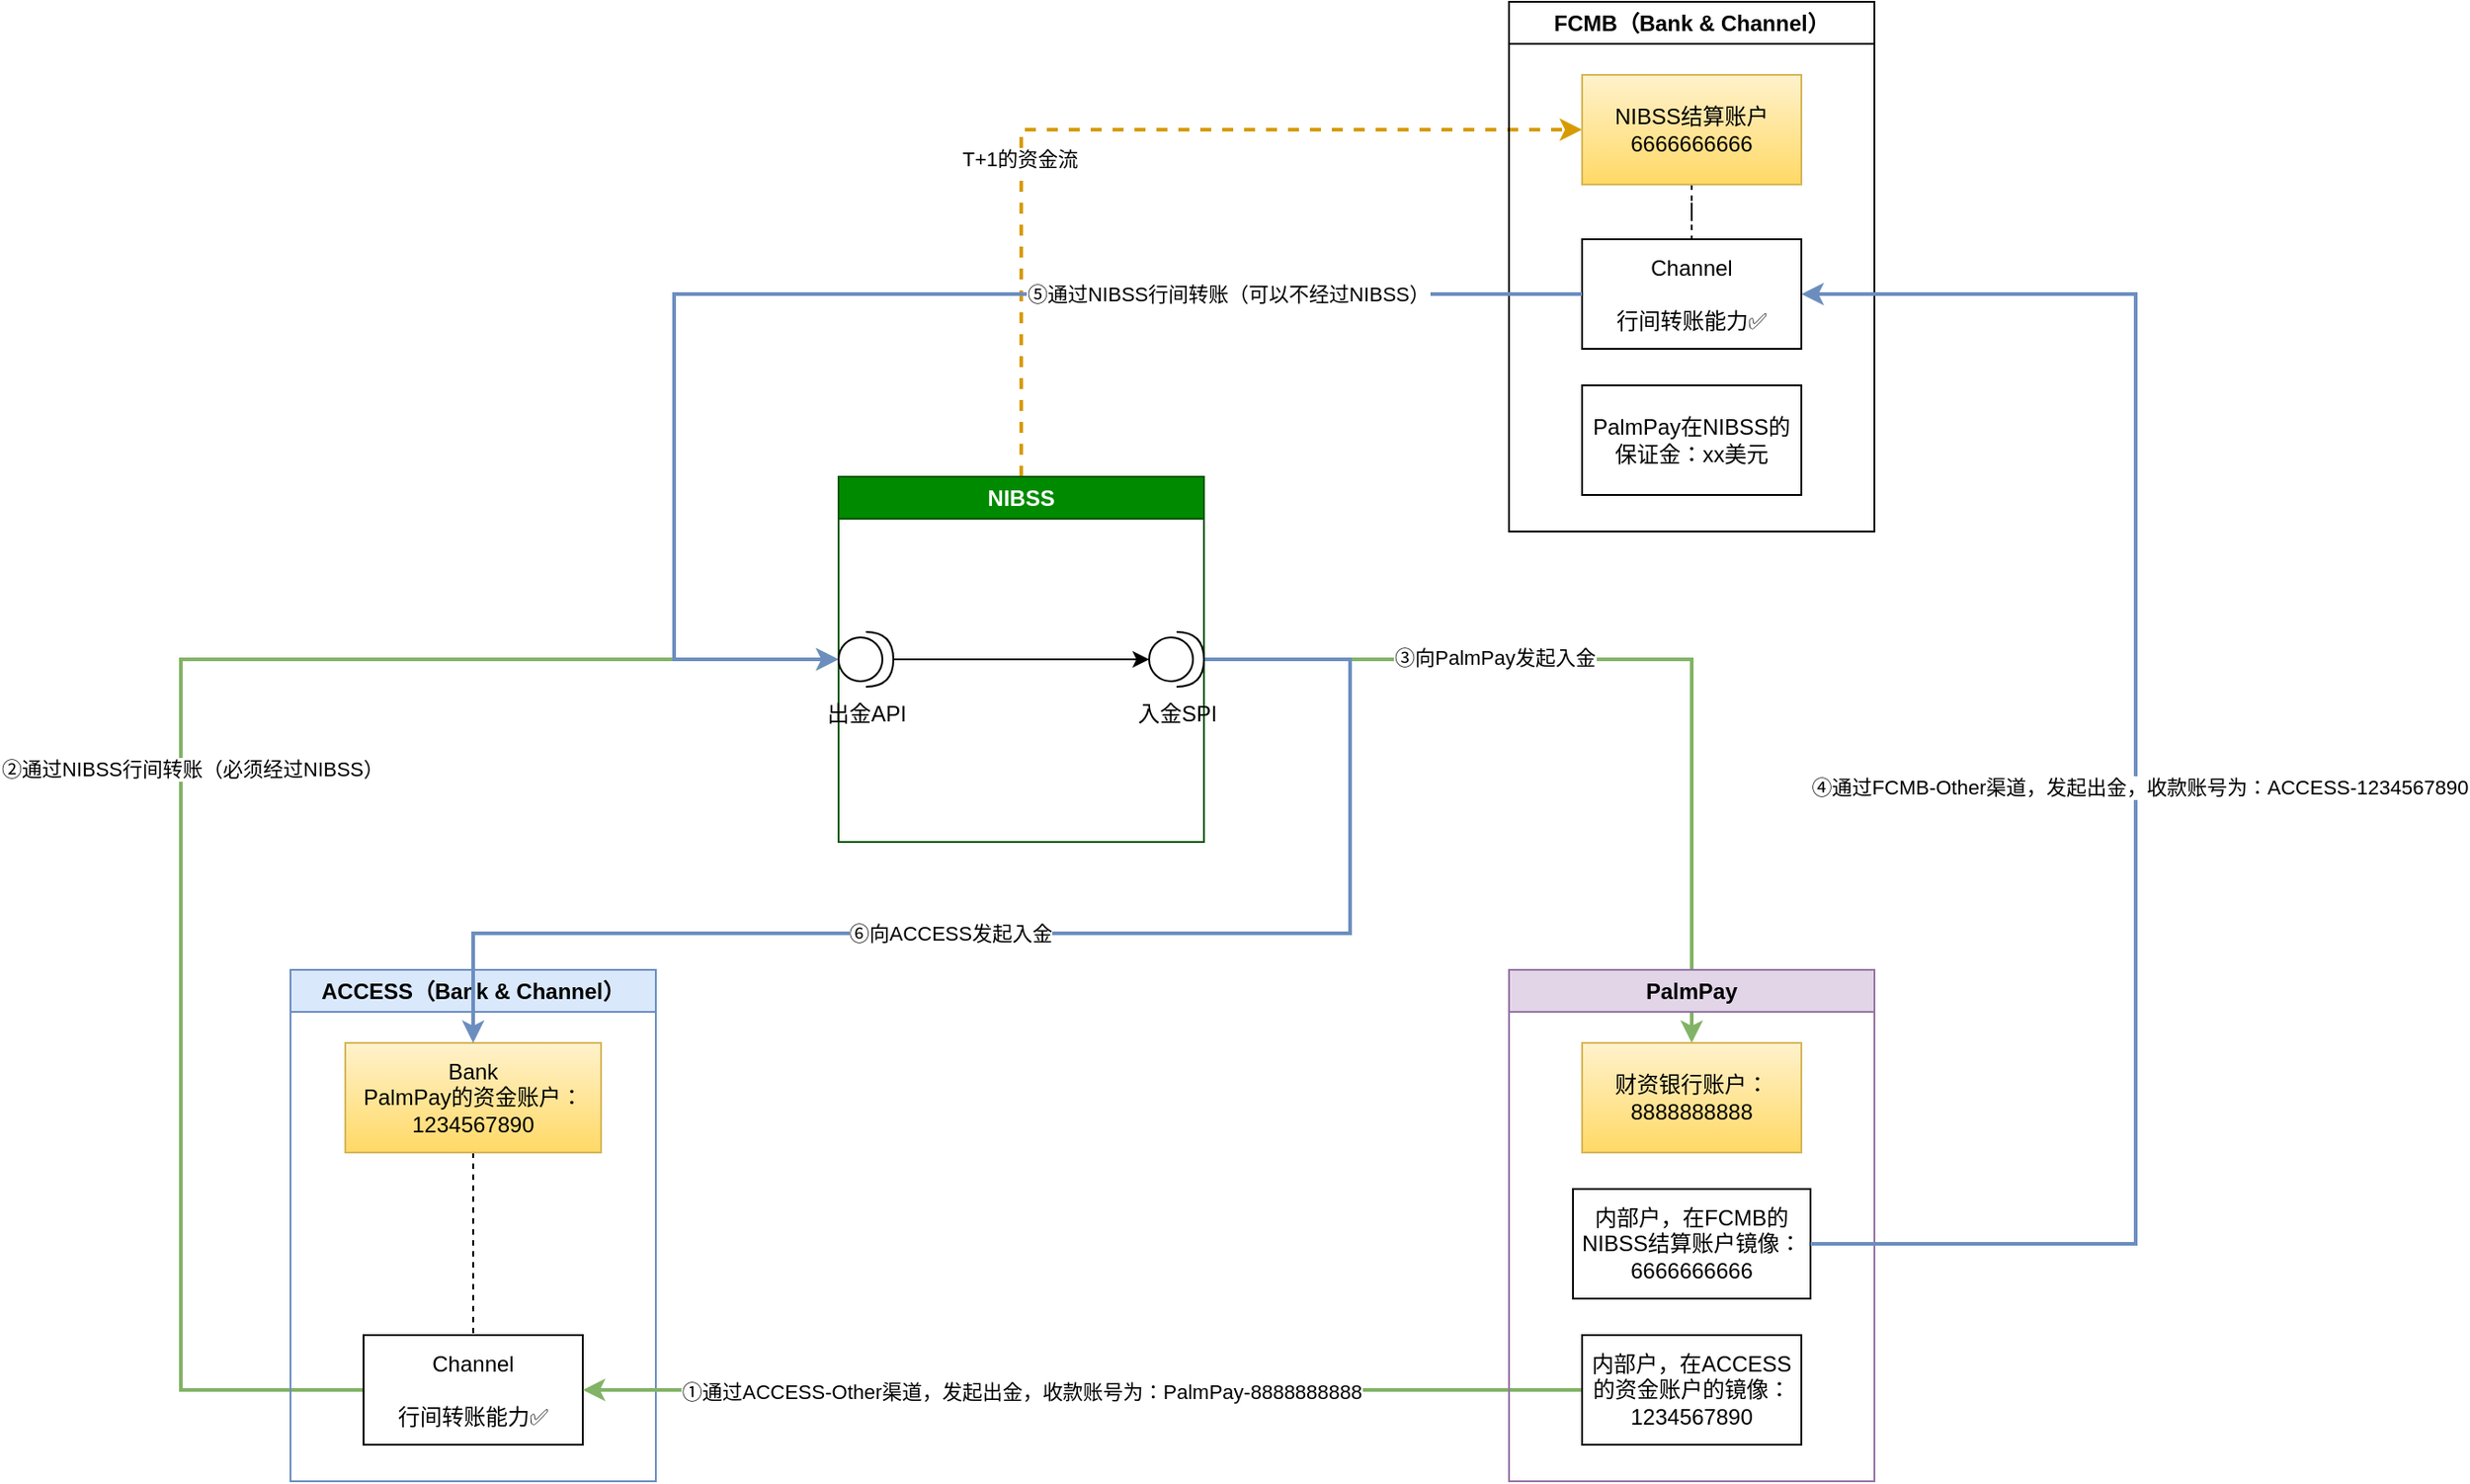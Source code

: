 <mxfile version="24.7.7">
  <diagram name="Page-1" id="nLGqvxZKziUYNAlp30nI">
    <mxGraphModel dx="1434" dy="786" grid="1" gridSize="10" guides="1" tooltips="1" connect="1" arrows="1" fold="1" page="1" pageScale="1" pageWidth="827" pageHeight="1169" math="0" shadow="0">
      <root>
        <mxCell id="0" />
        <mxCell id="1" parent="0" />
        <mxCell id="YbKHM1qgpRkM0NyHBMaA-10" style="edgeStyle=orthogonalEdgeStyle;rounded=0;orthogonalLoop=1;jettySize=auto;html=1;entryX=0;entryY=0.5;entryDx=0;entryDy=0;exitX=0;exitY=0.5;exitDx=0;exitDy=0;fillColor=#d5e8d4;gradientColor=#97d077;strokeColor=#82b366;strokeWidth=2;" edge="1" parent="1" source="YbKHM1qgpRkM0NyHBMaA-5" target="YbKHM1qgpRkM0NyHBMaA-2">
          <mxGeometry relative="1" as="geometry">
            <Array as="points">
              <mxPoint x="100" y="790" />
              <mxPoint x="100" y="390" />
            </Array>
          </mxGeometry>
        </mxCell>
        <mxCell id="YbKHM1qgpRkM0NyHBMaA-11" value="②通过NIBSS行间转账（必须经过NIBSS）" style="edgeLabel;html=1;align=center;verticalAlign=middle;resizable=0;points=[];" vertex="1" connectable="0" parent="YbKHM1qgpRkM0NyHBMaA-10">
          <mxGeometry x="0.396" y="1" relative="1" as="geometry">
            <mxPoint x="-95" y="61" as="offset" />
          </mxGeometry>
        </mxCell>
        <mxCell id="YbKHM1qgpRkM0NyHBMaA-1" value="ACCESS（Bank &amp;amp; Channel）" style="swimlane;whiteSpace=wrap;html=1;fillColor=#dae8fc;strokeColor=#6c8ebf;" vertex="1" parent="1">
          <mxGeometry x="160" y="560" width="200" height="280" as="geometry" />
        </mxCell>
        <mxCell id="YbKHM1qgpRkM0NyHBMaA-23" style="edgeStyle=orthogonalEdgeStyle;rounded=0;orthogonalLoop=1;jettySize=auto;html=1;entryX=0.5;entryY=0;entryDx=0;entryDy=0;dashed=1;endArrow=none;endFill=0;" edge="1" parent="YbKHM1qgpRkM0NyHBMaA-1" source="YbKHM1qgpRkM0NyHBMaA-4" target="YbKHM1qgpRkM0NyHBMaA-5">
          <mxGeometry relative="1" as="geometry" />
        </mxCell>
        <mxCell id="YbKHM1qgpRkM0NyHBMaA-4" value="Bank&lt;div&gt;PalmPay的资金账户：&lt;/div&gt;&lt;div&gt;1234567890&lt;/div&gt;" style="rounded=0;whiteSpace=wrap;html=1;fillColor=#fff2cc;strokeColor=#d6b656;gradientColor=#ffd966;" vertex="1" parent="YbKHM1qgpRkM0NyHBMaA-1">
          <mxGeometry x="30" y="40" width="140" height="60" as="geometry" />
        </mxCell>
        <mxCell id="YbKHM1qgpRkM0NyHBMaA-5" value="Channel&lt;div&gt;&lt;br&gt;&lt;div&gt;行间转账能力✅&lt;/div&gt;&lt;/div&gt;" style="rounded=0;whiteSpace=wrap;html=1;" vertex="1" parent="YbKHM1qgpRkM0NyHBMaA-1">
          <mxGeometry x="40" y="200" width="120" height="60" as="geometry" />
        </mxCell>
        <mxCell id="YbKHM1qgpRkM0NyHBMaA-15" style="edgeStyle=orthogonalEdgeStyle;rounded=0;orthogonalLoop=1;jettySize=auto;html=1;entryX=0.5;entryY=0;entryDx=0;entryDy=0;fillColor=#d5e8d4;gradientColor=#97d077;strokeColor=#82b366;strokeWidth=2;" edge="1" parent="1" source="YbKHM1qgpRkM0NyHBMaA-2" target="YbKHM1qgpRkM0NyHBMaA-8">
          <mxGeometry relative="1" as="geometry" />
        </mxCell>
        <mxCell id="YbKHM1qgpRkM0NyHBMaA-20" value="③向PalmPay发起入金" style="edgeLabel;html=1;align=center;verticalAlign=middle;resizable=0;points=[];" vertex="1" connectable="0" parent="YbKHM1qgpRkM0NyHBMaA-15">
          <mxGeometry x="-0.336" y="1" relative="1" as="geometry">
            <mxPoint as="offset" />
          </mxGeometry>
        </mxCell>
        <mxCell id="YbKHM1qgpRkM0NyHBMaA-17" style="edgeStyle=orthogonalEdgeStyle;rounded=0;orthogonalLoop=1;jettySize=auto;html=1;entryX=0;entryY=0.5;entryDx=0;entryDy=0;dashed=1;strokeWidth=2;fillColor=#ffcd28;gradientColor=#ffa500;strokeColor=#d79b00;exitX=0.5;exitY=0;exitDx=0;exitDy=0;" edge="1" parent="1" source="YbKHM1qgpRkM0NyHBMaA-2" target="YbKHM1qgpRkM0NyHBMaA-9">
          <mxGeometry relative="1" as="geometry">
            <Array as="points">
              <mxPoint x="560" y="100" />
            </Array>
          </mxGeometry>
        </mxCell>
        <mxCell id="YbKHM1qgpRkM0NyHBMaA-18" value="T+1的资金流" style="edgeLabel;html=1;align=center;verticalAlign=middle;resizable=0;points=[];" vertex="1" connectable="0" parent="YbKHM1qgpRkM0NyHBMaA-17">
          <mxGeometry x="-0.3" y="1" relative="1" as="geometry">
            <mxPoint as="offset" />
          </mxGeometry>
        </mxCell>
        <mxCell id="YbKHM1qgpRkM0NyHBMaA-28" style="edgeStyle=orthogonalEdgeStyle;rounded=0;orthogonalLoop=1;jettySize=auto;html=1;entryX=0.5;entryY=0;entryDx=0;entryDy=0;exitX=1;exitY=0.5;exitDx=0;exitDy=0;fillColor=#dae8fc;gradientColor=#7ea6e0;strokeColor=#6c8ebf;strokeWidth=2;" edge="1" parent="1" source="YbKHM1qgpRkM0NyHBMaA-2" target="YbKHM1qgpRkM0NyHBMaA-4">
          <mxGeometry relative="1" as="geometry">
            <Array as="points">
              <mxPoint x="740" y="390" />
              <mxPoint x="740" y="540" />
              <mxPoint x="260" y="540" />
            </Array>
          </mxGeometry>
        </mxCell>
        <mxCell id="YbKHM1qgpRkM0NyHBMaA-32" value="⑥向ACCESS发起入金" style="edgeLabel;html=1;align=center;verticalAlign=middle;resizable=0;points=[];" vertex="1" connectable="0" parent="YbKHM1qgpRkM0NyHBMaA-28">
          <mxGeometry x="0.166" relative="1" as="geometry">
            <mxPoint as="offset" />
          </mxGeometry>
        </mxCell>
        <mxCell id="YbKHM1qgpRkM0NyHBMaA-2" value="NIBSS" style="swimlane;whiteSpace=wrap;html=1;fillColor=#008a00;fontColor=#ffffff;strokeColor=#005700;" vertex="1" parent="1">
          <mxGeometry x="460" y="290" width="200" height="200" as="geometry" />
        </mxCell>
        <mxCell id="YbKHM1qgpRkM0NyHBMaA-33" value="出金API" style="shape=providedRequiredInterface;html=1;verticalLabelPosition=bottom;sketch=0;" vertex="1" parent="YbKHM1qgpRkM0NyHBMaA-2">
          <mxGeometry y="85" width="30" height="30" as="geometry" />
        </mxCell>
        <mxCell id="YbKHM1qgpRkM0NyHBMaA-34" value="入金SPI" style="shape=providedRequiredInterface;html=1;verticalLabelPosition=bottom;sketch=0;" vertex="1" parent="YbKHM1qgpRkM0NyHBMaA-2">
          <mxGeometry x="170" y="85" width="30" height="30" as="geometry" />
        </mxCell>
        <mxCell id="YbKHM1qgpRkM0NyHBMaA-35" style="edgeStyle=orthogonalEdgeStyle;rounded=0;orthogonalLoop=1;jettySize=auto;html=1;entryX=0;entryY=0.5;entryDx=0;entryDy=0;entryPerimeter=0;" edge="1" parent="YbKHM1qgpRkM0NyHBMaA-2" source="YbKHM1qgpRkM0NyHBMaA-33" target="YbKHM1qgpRkM0NyHBMaA-34">
          <mxGeometry relative="1" as="geometry" />
        </mxCell>
        <mxCell id="YbKHM1qgpRkM0NyHBMaA-13" style="edgeStyle=orthogonalEdgeStyle;rounded=0;orthogonalLoop=1;jettySize=auto;html=1;entryX=1;entryY=0.5;entryDx=0;entryDy=0;exitX=0;exitY=0.5;exitDx=0;exitDy=0;fillColor=#d5e8d4;gradientColor=#97d077;strokeColor=#82b366;strokeWidth=2;" edge="1" parent="1" source="YbKHM1qgpRkM0NyHBMaA-12" target="YbKHM1qgpRkM0NyHBMaA-5">
          <mxGeometry relative="1" as="geometry" />
        </mxCell>
        <mxCell id="YbKHM1qgpRkM0NyHBMaA-14" value="①通过ACCESS-Other渠道，发起出金，收款账号为：PalmPay-8888888888" style="edgeLabel;html=1;align=center;verticalAlign=middle;resizable=0;points=[];" vertex="1" connectable="0" parent="YbKHM1qgpRkM0NyHBMaA-13">
          <mxGeometry x="0.124" y="1" relative="1" as="geometry">
            <mxPoint as="offset" />
          </mxGeometry>
        </mxCell>
        <mxCell id="YbKHM1qgpRkM0NyHBMaA-3" value="PalmPay" style="swimlane;whiteSpace=wrap;html=1;fillColor=#e1d5e7;strokeColor=#9673a6;" vertex="1" parent="1">
          <mxGeometry x="827" y="560" width="200" height="280" as="geometry" />
        </mxCell>
        <mxCell id="YbKHM1qgpRkM0NyHBMaA-8" value="财资银行账户：8888888888" style="rounded=0;whiteSpace=wrap;html=1;fillColor=#fff2cc;gradientColor=#ffd966;strokeColor=#d6b656;" vertex="1" parent="YbKHM1qgpRkM0NyHBMaA-3">
          <mxGeometry x="40" y="40" width="120" height="60" as="geometry" />
        </mxCell>
        <mxCell id="YbKHM1qgpRkM0NyHBMaA-12" value="内部户，在ACCESS的资金账户的镜像：&lt;div&gt;1234567890&lt;/div&gt;" style="rounded=0;whiteSpace=wrap;html=1;" vertex="1" parent="YbKHM1qgpRkM0NyHBMaA-3">
          <mxGeometry x="40" y="200" width="120" height="60" as="geometry" />
        </mxCell>
        <mxCell id="YbKHM1qgpRkM0NyHBMaA-25" value="内部户，在FCMB的NIBSS结算账户镜像：&lt;div&gt;6666666666&lt;/div&gt;" style="rounded=0;whiteSpace=wrap;html=1;" vertex="1" parent="YbKHM1qgpRkM0NyHBMaA-3">
          <mxGeometry x="35" y="120" width="130" height="60" as="geometry" />
        </mxCell>
        <mxCell id="YbKHM1qgpRkM0NyHBMaA-6" value="FCMB（Bank &amp;amp; Channel）" style="swimlane;whiteSpace=wrap;html=1;" vertex="1" parent="1">
          <mxGeometry x="827" y="30" width="200" height="290" as="geometry" />
        </mxCell>
        <mxCell id="YbKHM1qgpRkM0NyHBMaA-7" value="&lt;div&gt;PalmPay在NIBSS的保证金：xx美元&lt;/div&gt;" style="rounded=0;whiteSpace=wrap;html=1;" vertex="1" parent="YbKHM1qgpRkM0NyHBMaA-6">
          <mxGeometry x="40" y="210" width="120" height="60" as="geometry" />
        </mxCell>
        <mxCell id="YbKHM1qgpRkM0NyHBMaA-24" style="edgeStyle=orthogonalEdgeStyle;rounded=0;orthogonalLoop=1;jettySize=auto;html=1;entryX=0.5;entryY=0;entryDx=0;entryDy=0;dashed=1;endArrow=none;endFill=0;" edge="1" parent="YbKHM1qgpRkM0NyHBMaA-6" source="YbKHM1qgpRkM0NyHBMaA-9" target="YbKHM1qgpRkM0NyHBMaA-22">
          <mxGeometry relative="1" as="geometry" />
        </mxCell>
        <mxCell id="YbKHM1qgpRkM0NyHBMaA-9" value="NIBSS结算账户&lt;div&gt;6666666666&lt;/div&gt;" style="rounded=0;whiteSpace=wrap;html=1;fillColor=#fff2cc;gradientColor=#ffd966;strokeColor=#d6b656;" vertex="1" parent="YbKHM1qgpRkM0NyHBMaA-6">
          <mxGeometry x="40" y="40" width="120" height="60" as="geometry" />
        </mxCell>
        <mxCell id="YbKHM1qgpRkM0NyHBMaA-22" value="Channel&lt;div&gt;&lt;br&gt;&lt;div&gt;行间转账能力✅&lt;/div&gt;&lt;/div&gt;" style="rounded=0;whiteSpace=wrap;html=1;" vertex="1" parent="YbKHM1qgpRkM0NyHBMaA-6">
          <mxGeometry x="40" y="130" width="120" height="60" as="geometry" />
        </mxCell>
        <mxCell id="YbKHM1qgpRkM0NyHBMaA-26" style="edgeStyle=orthogonalEdgeStyle;rounded=0;orthogonalLoop=1;jettySize=auto;html=1;entryX=1;entryY=0.5;entryDx=0;entryDy=0;exitX=1;exitY=0.5;exitDx=0;exitDy=0;strokeWidth=2;fillColor=#dae8fc;gradientColor=#7ea6e0;strokeColor=#6c8ebf;" edge="1" parent="1" source="YbKHM1qgpRkM0NyHBMaA-25" target="YbKHM1qgpRkM0NyHBMaA-22">
          <mxGeometry relative="1" as="geometry">
            <Array as="points">
              <mxPoint x="1170" y="710" />
              <mxPoint x="1170" y="190" />
            </Array>
          </mxGeometry>
        </mxCell>
        <mxCell id="YbKHM1qgpRkM0NyHBMaA-29" value="④通过FCMB-Other渠道，发起出金，收款账号为：ACCESS-1234567890" style="edgeLabel;html=1;align=center;verticalAlign=middle;resizable=0;points=[];" vertex="1" connectable="0" parent="YbKHM1qgpRkM0NyHBMaA-26">
          <mxGeometry x="-0.027" y="-2" relative="1" as="geometry">
            <mxPoint as="offset" />
          </mxGeometry>
        </mxCell>
        <mxCell id="YbKHM1qgpRkM0NyHBMaA-27" style="edgeStyle=orthogonalEdgeStyle;rounded=0;orthogonalLoop=1;jettySize=auto;html=1;entryX=0;entryY=0.5;entryDx=0;entryDy=0;fillColor=#dae8fc;gradientColor=#7ea6e0;strokeColor=#6c8ebf;strokeWidth=2;exitX=0;exitY=0.5;exitDx=0;exitDy=0;" edge="1" parent="1" source="YbKHM1qgpRkM0NyHBMaA-22" target="YbKHM1qgpRkM0NyHBMaA-2">
          <mxGeometry relative="1" as="geometry">
            <Array as="points">
              <mxPoint x="370" y="190" />
              <mxPoint x="370" y="390" />
            </Array>
          </mxGeometry>
        </mxCell>
        <mxCell id="YbKHM1qgpRkM0NyHBMaA-30" value="⑤通过NIBSS行间转账（可以不经过NIBSS）" style="edgeLabel;html=1;align=center;verticalAlign=middle;resizable=0;points=[];" vertex="1" connectable="0" parent="YbKHM1qgpRkM0NyHBMaA-27">
          <mxGeometry x="-0.628" y="-1" relative="1" as="geometry">
            <mxPoint x="-48" y="1" as="offset" />
          </mxGeometry>
        </mxCell>
      </root>
    </mxGraphModel>
  </diagram>
</mxfile>
